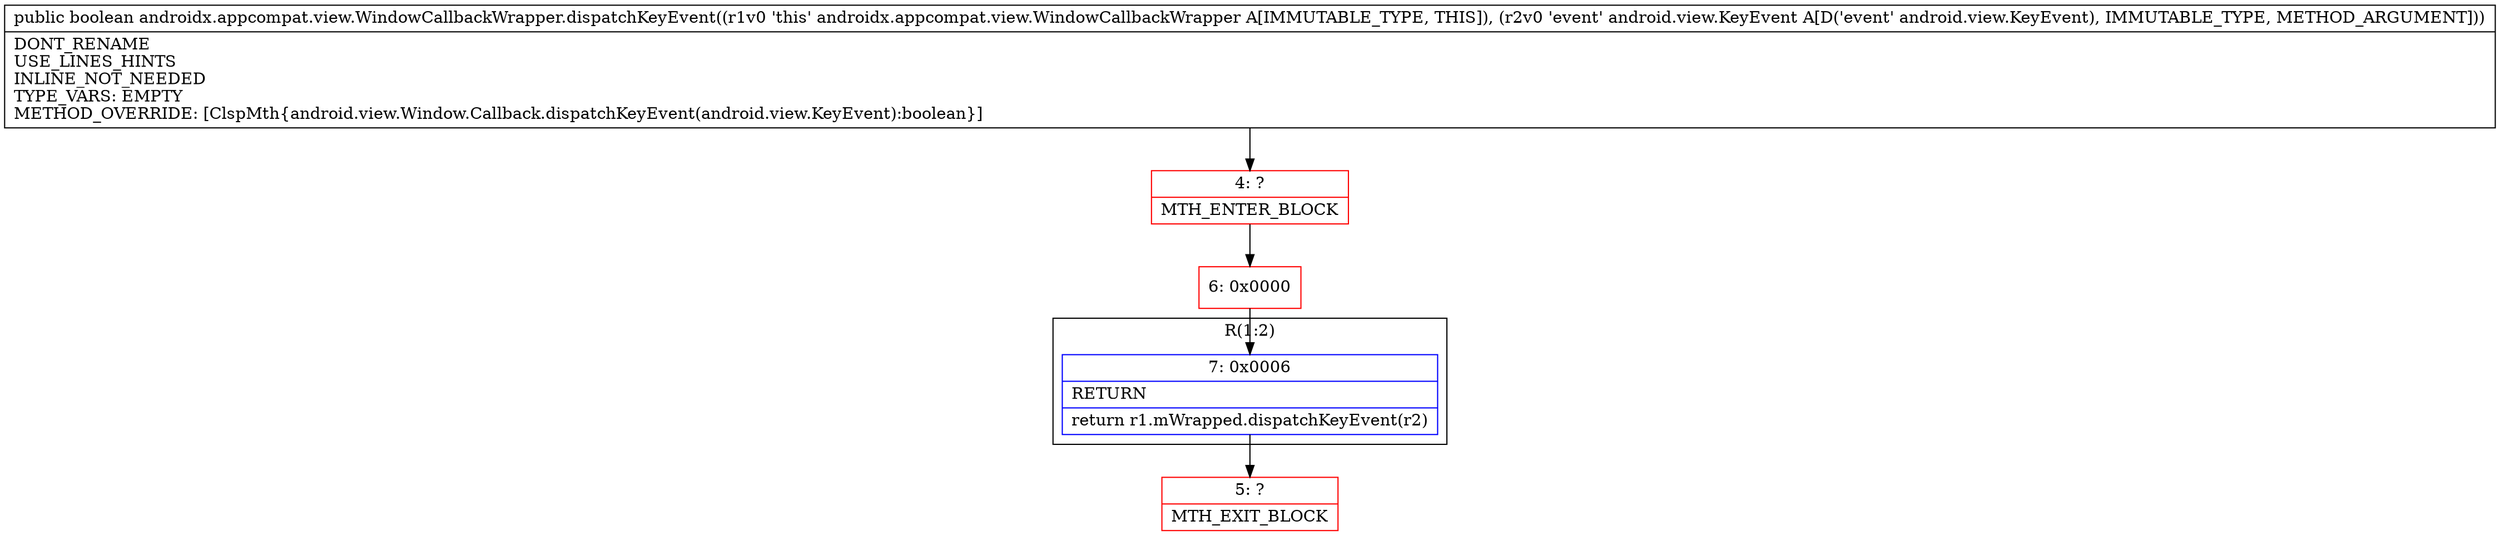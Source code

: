 digraph "CFG forandroidx.appcompat.view.WindowCallbackWrapper.dispatchKeyEvent(Landroid\/view\/KeyEvent;)Z" {
subgraph cluster_Region_1963839230 {
label = "R(1:2)";
node [shape=record,color=blue];
Node_7 [shape=record,label="{7\:\ 0x0006|RETURN\l|return r1.mWrapped.dispatchKeyEvent(r2)\l}"];
}
Node_4 [shape=record,color=red,label="{4\:\ ?|MTH_ENTER_BLOCK\l}"];
Node_6 [shape=record,color=red,label="{6\:\ 0x0000}"];
Node_5 [shape=record,color=red,label="{5\:\ ?|MTH_EXIT_BLOCK\l}"];
MethodNode[shape=record,label="{public boolean androidx.appcompat.view.WindowCallbackWrapper.dispatchKeyEvent((r1v0 'this' androidx.appcompat.view.WindowCallbackWrapper A[IMMUTABLE_TYPE, THIS]), (r2v0 'event' android.view.KeyEvent A[D('event' android.view.KeyEvent), IMMUTABLE_TYPE, METHOD_ARGUMENT]))  | DONT_RENAME\lUSE_LINES_HINTS\lINLINE_NOT_NEEDED\lTYPE_VARS: EMPTY\lMETHOD_OVERRIDE: [ClspMth\{android.view.Window.Callback.dispatchKeyEvent(android.view.KeyEvent):boolean\}]\l}"];
MethodNode -> Node_4;Node_7 -> Node_5;
Node_4 -> Node_6;
Node_6 -> Node_7;
}

